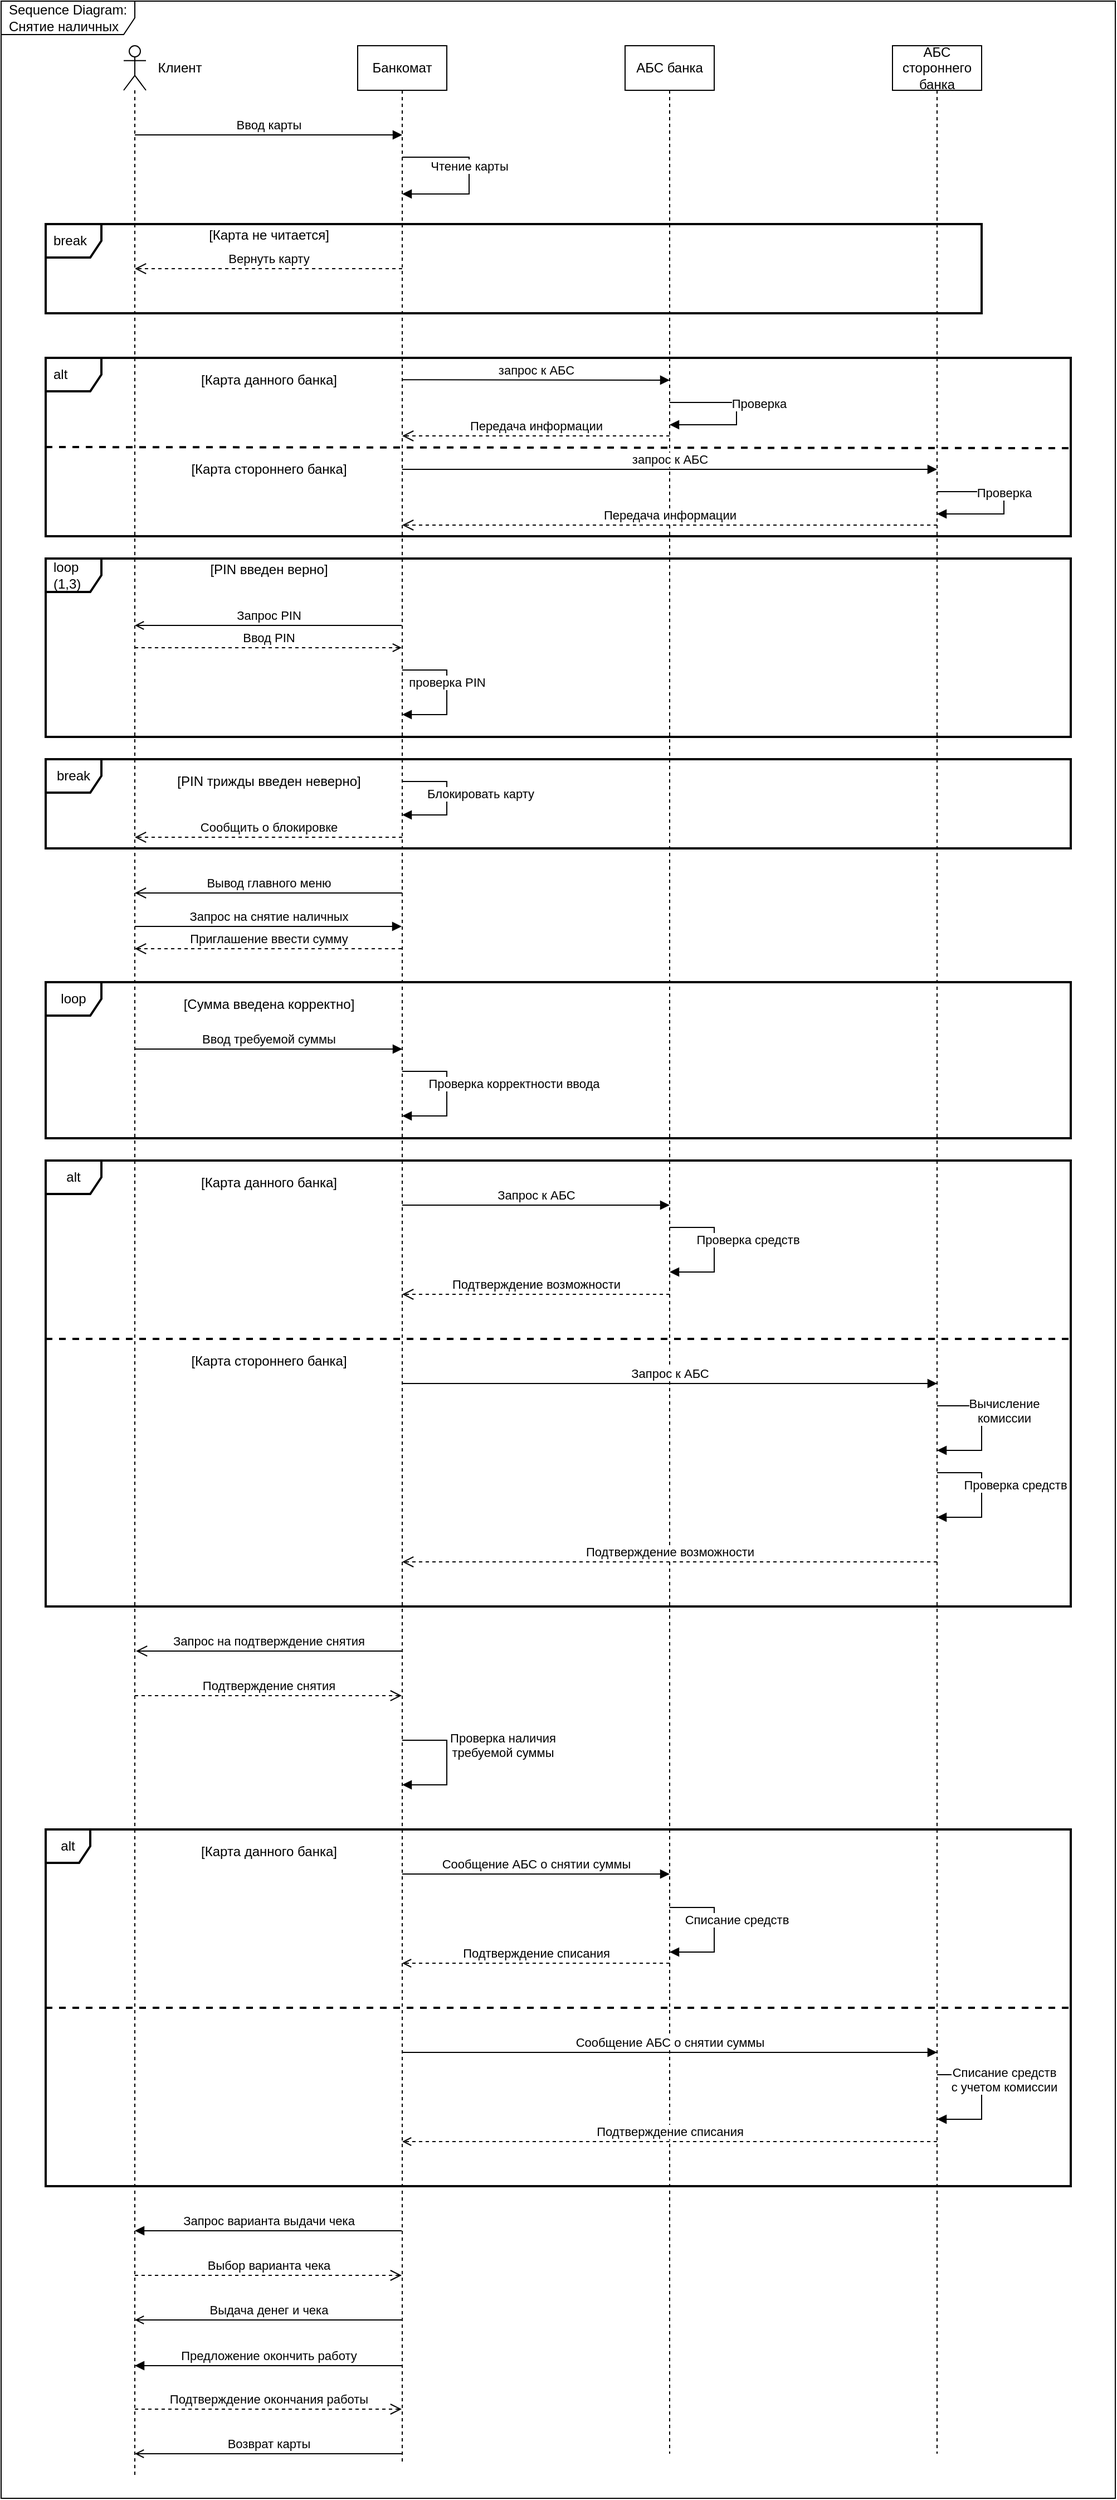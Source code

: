 <mxfile version="17.4.0" type="device"><diagram id="kgpKYQtTHZ0yAKxKKP6v" name="Page-1"><mxGraphModel dx="914" dy="413" grid="1" gridSize="10" guides="1" tooltips="1" connect="1" arrows="1" fold="1" page="1" pageScale="1" pageWidth="850" pageHeight="1100" math="0" shadow="0"><root><mxCell id="0"/><mxCell id="1" parent="0"/><mxCell id="nSq3wI_HbHErMt07oDkf-2" value="" style="shape=umlLifeline;participant=umlActor;perimeter=lifelinePerimeter;whiteSpace=wrap;html=1;container=1;collapsible=0;recursiveResize=0;verticalAlign=top;spacingTop=36;outlineConnect=0;" parent="1" vertex="1"><mxGeometry x="110" y="40" width="20" height="2180" as="geometry"/></mxCell><mxCell id="nSq3wI_HbHErMt07oDkf-4" value="АБС банка" style="shape=umlLifeline;perimeter=lifelinePerimeter;whiteSpace=wrap;html=1;container=1;collapsible=0;recursiveResize=0;outlineConnect=0;" parent="1" vertex="1"><mxGeometry x="560" y="40" width="80" height="2160" as="geometry"/></mxCell><mxCell id="nSq3wI_HbHErMt07oDkf-3" value="Банкомат" style="shape=umlLifeline;perimeter=lifelinePerimeter;whiteSpace=wrap;html=1;container=1;collapsible=0;recursiveResize=0;outlineConnect=0;" parent="1" vertex="1"><mxGeometry x="320" y="40" width="80" height="2170" as="geometry"/></mxCell><mxCell id="nSq3wI_HbHErMt07oDkf-5" value="АБС стороннего банка" style="shape=umlLifeline;perimeter=lifelinePerimeter;whiteSpace=wrap;html=1;container=1;collapsible=0;recursiveResize=0;outlineConnect=0;" parent="1" vertex="1"><mxGeometry x="800" y="40" width="80" height="2160" as="geometry"/></mxCell><mxCell id="nSq3wI_HbHErMt07oDkf-8" value="Ввод карты" style="html=1;verticalAlign=bottom;endArrow=block;rounded=0;" parent="1" source="nSq3wI_HbHErMt07oDkf-2" target="nSq3wI_HbHErMt07oDkf-3" edge="1"><mxGeometry width="80" relative="1" as="geometry"><mxPoint x="180" y="230" as="sourcePoint"/><mxPoint x="260" y="230" as="targetPoint"/><Array as="points"><mxPoint x="360" y="120"/></Array></mxGeometry></mxCell><mxCell id="nSq3wI_HbHErMt07oDkf-9" value="break" style="shape=umlFrame;whiteSpace=wrap;html=1;width=50;height=30;boundedLbl=1;verticalAlign=middle;align=left;spacingLeft=5;strokeWidth=2;" parent="1" vertex="1"><mxGeometry x="40" y="200" width="840" height="80" as="geometry"/></mxCell><mxCell id="nSq3wI_HbHErMt07oDkf-10" value="[Карта не читается]" style="text;html=1;resizable=0;autosize=1;align=center;verticalAlign=middle;points=[];fillColor=none;strokeColor=none;rounded=0;" parent="1" vertex="1"><mxGeometry x="180" y="200" width="120" height="20" as="geometry"/></mxCell><mxCell id="nSq3wI_HbHErMt07oDkf-15" value="Чтение карты" style="html=1;verticalAlign=bottom;endArrow=block;rounded=0;" parent="1" source="nSq3wI_HbHErMt07oDkf-3" target="nSq3wI_HbHErMt07oDkf-3" edge="1"><mxGeometry width="80" relative="1" as="geometry"><mxPoint x="270" y="200" as="sourcePoint"/><mxPoint x="350" y="200" as="targetPoint"/><Array as="points"><mxPoint x="420" y="140"/><mxPoint x="420" y="173"/></Array></mxGeometry></mxCell><mxCell id="nSq3wI_HbHErMt07oDkf-16" value="Вернуть карту" style="html=1;verticalAlign=bottom;endArrow=open;dashed=1;endSize=8;rounded=0;" parent="1" edge="1"><mxGeometry relative="1" as="geometry"><mxPoint x="360" y="240" as="sourcePoint"/><mxPoint x="120" y="240" as="targetPoint"/></mxGeometry></mxCell><mxCell id="nSq3wI_HbHErMt07oDkf-20" value="alt" style="shape=umlFrame;whiteSpace=wrap;html=1;width=50;height=30;boundedLbl=1;verticalAlign=middle;align=left;spacingLeft=5;strokeWidth=2;" parent="1" vertex="1"><mxGeometry x="40" y="320" width="920" height="160" as="geometry"/></mxCell><mxCell id="nSq3wI_HbHErMt07oDkf-22" value="" style="endArrow=none;dashed=1;html=1;rounded=0;strokeWidth=2;" parent="1" edge="1"><mxGeometry width="50" height="50" relative="1" as="geometry"><mxPoint x="40" y="400" as="sourcePoint"/><mxPoint x="960" y="401" as="targetPoint"/></mxGeometry></mxCell><mxCell id="nSq3wI_HbHErMt07oDkf-23" value="[Карта данного банка]" style="text;html=1;resizable=0;autosize=1;align=center;verticalAlign=middle;points=[];fillColor=none;strokeColor=none;rounded=0;" parent="1" vertex="1"><mxGeometry x="170" y="330" width="140" height="20" as="geometry"/></mxCell><mxCell id="nSq3wI_HbHErMt07oDkf-24" value="[Карта стороннего банка]" style="text;html=1;resizable=0;autosize=1;align=center;verticalAlign=middle;points=[];fillColor=none;strokeColor=none;rounded=0;" parent="1" vertex="1"><mxGeometry x="160" y="410" width="160" height="20" as="geometry"/></mxCell><mxCell id="nSq3wI_HbHErMt07oDkf-25" value="запрос к АБС" style="html=1;verticalAlign=bottom;endArrow=block;rounded=0;" parent="1" edge="1"><mxGeometry width="80" relative="1" as="geometry"><mxPoint x="360" y="339.58" as="sourcePoint"/><mxPoint x="600" y="340" as="targetPoint"/></mxGeometry></mxCell><mxCell id="nSq3wI_HbHErMt07oDkf-29" value="Проверка" style="html=1;verticalAlign=bottom;endArrow=block;rounded=0;" parent="1" edge="1"><mxGeometry y="20" width="80" relative="1" as="geometry"><mxPoint x="600" y="360" as="sourcePoint"/><mxPoint x="600" y="380" as="targetPoint"/><Array as="points"><mxPoint x="660" y="360"/><mxPoint x="660" y="380"/></Array><mxPoint as="offset"/></mxGeometry></mxCell><mxCell id="nSq3wI_HbHErMt07oDkf-30" value="Передача информации" style="html=1;verticalAlign=bottom;endArrow=open;dashed=1;endSize=8;rounded=0;" parent="1" edge="1"><mxGeometry relative="1" as="geometry"><mxPoint x="600" y="390" as="sourcePoint"/><mxPoint x="360" y="390" as="targetPoint"/></mxGeometry></mxCell><mxCell id="nSq3wI_HbHErMt07oDkf-32" value="запрос к АБС" style="html=1;verticalAlign=bottom;endArrow=block;rounded=0;" parent="1" edge="1"><mxGeometry width="80" relative="1" as="geometry"><mxPoint x="360" y="420" as="sourcePoint"/><mxPoint x="840" y="420" as="targetPoint"/></mxGeometry></mxCell><mxCell id="nSq3wI_HbHErMt07oDkf-34" value="Проверка " style="html=1;verticalAlign=bottom;endArrow=block;rounded=0;" parent="1" edge="1"><mxGeometry width="80" relative="1" as="geometry"><mxPoint x="840" y="440" as="sourcePoint"/><mxPoint x="840" y="460" as="targetPoint"/><Array as="points"><mxPoint x="900" y="440"/><mxPoint x="900" y="460"/></Array></mxGeometry></mxCell><mxCell id="nSq3wI_HbHErMt07oDkf-36" value="Передача информации" style="html=1;verticalAlign=bottom;endArrow=open;dashed=1;endSize=8;rounded=0;" parent="1" edge="1"><mxGeometry relative="1" as="geometry"><mxPoint x="840" y="470" as="sourcePoint"/><mxPoint x="360" y="470" as="targetPoint"/></mxGeometry></mxCell><mxCell id="nSq3wI_HbHErMt07oDkf-37" value="Запрос PIN" style="html=1;verticalAlign=bottom;endArrow=open;rounded=0;endFill=0;" parent="1" source="nSq3wI_HbHErMt07oDkf-3" target="nSq3wI_HbHErMt07oDkf-2" edge="1"><mxGeometry width="80" relative="1" as="geometry"><mxPoint x="290" y="510" as="sourcePoint"/><mxPoint x="370" y="510" as="targetPoint"/><Array as="points"><mxPoint x="250" y="560"/></Array></mxGeometry></mxCell><mxCell id="nSq3wI_HbHErMt07oDkf-39" value="проверка PIN" style="html=1;verticalAlign=bottom;endArrow=block;rounded=0;" parent="1" edge="1"><mxGeometry width="80" relative="1" as="geometry"><mxPoint x="360" y="600" as="sourcePoint"/><mxPoint x="360" y="640" as="targetPoint"/><Array as="points"><mxPoint x="400" y="600"/><mxPoint x="400" y="640"/></Array></mxGeometry></mxCell><mxCell id="nSq3wI_HbHErMt07oDkf-40" value="loop (1,3)" style="shape=umlFrame;whiteSpace=wrap;html=1;width=50;height=30;boundedLbl=1;verticalAlign=middle;align=left;spacingLeft=5;strokeWidth=2;" parent="1" vertex="1"><mxGeometry x="40" y="500" width="920" height="160" as="geometry"/></mxCell><mxCell id="nSq3wI_HbHErMt07oDkf-41" value="[PIN введен верно]" style="text;html=1;resizable=0;autosize=1;align=center;verticalAlign=middle;points=[];fillColor=none;strokeColor=none;rounded=0;" parent="1" vertex="1"><mxGeometry x="180" y="500" width="120" height="20" as="geometry"/></mxCell><mxCell id="nSq3wI_HbHErMt07oDkf-44" value="Ввод PIN" style="html=1;verticalAlign=bottom;endArrow=open;rounded=0;endFill=0;dashed=1;" parent="1" source="nSq3wI_HbHErMt07oDkf-2" target="nSq3wI_HbHErMt07oDkf-3" edge="1"><mxGeometry width="80" relative="1" as="geometry"><mxPoint x="320" y="620" as="sourcePoint"/><mxPoint x="400" y="620" as="targetPoint"/><Array as="points"><mxPoint x="240" y="580"/></Array></mxGeometry></mxCell><mxCell id="nSq3wI_HbHErMt07oDkf-45" value="break" style="shape=umlFrame;whiteSpace=wrap;html=1;width=50;height=30;strokeWidth=2;" parent="1" vertex="1"><mxGeometry x="40" y="680" width="920" height="80" as="geometry"/></mxCell><mxCell id="nSq3wI_HbHErMt07oDkf-46" value="[PIN трижды введен неверно]" style="text;html=1;resizable=0;autosize=1;align=center;verticalAlign=middle;points=[];fillColor=none;strokeColor=none;rounded=0;" parent="1" vertex="1"><mxGeometry x="150" y="690" width="180" height="20" as="geometry"/></mxCell><mxCell id="nSq3wI_HbHErMt07oDkf-47" value="Блокировать карту" style="html=1;verticalAlign=bottom;endArrow=block;rounded=0;" parent="1" edge="1"><mxGeometry x="0.091" y="30" width="80" relative="1" as="geometry"><mxPoint x="360" y="700" as="sourcePoint"/><mxPoint x="360" y="730" as="targetPoint"/><Array as="points"><mxPoint x="400" y="700"/><mxPoint x="400" y="730"/></Array><mxPoint as="offset"/></mxGeometry></mxCell><mxCell id="nSq3wI_HbHErMt07oDkf-48" value="Сообщить о блокировке" style="html=1;verticalAlign=bottom;endArrow=open;dashed=1;endSize=8;rounded=0;" parent="1" edge="1"><mxGeometry relative="1" as="geometry"><mxPoint x="360" y="750" as="sourcePoint"/><mxPoint x="120" y="750" as="targetPoint"/></mxGeometry></mxCell><mxCell id="nSq3wI_HbHErMt07oDkf-49" value="Вывод главного меню" style="html=1;verticalAlign=bottom;endArrow=open;endSize=8;rounded=0;" parent="1" target="nSq3wI_HbHErMt07oDkf-2" edge="1"><mxGeometry relative="1" as="geometry"><mxPoint x="360" y="800" as="sourcePoint"/><mxPoint x="220" y="790" as="targetPoint"/><Array as="points"><mxPoint x="240" y="800"/></Array></mxGeometry></mxCell><mxCell id="nSq3wI_HbHErMt07oDkf-50" value="Запрос на снятие наличных" style="html=1;verticalAlign=bottom;endArrow=block;rounded=0;" parent="1" source="nSq3wI_HbHErMt07oDkf-2" target="nSq3wI_HbHErMt07oDkf-3" edge="1"><mxGeometry width="80" relative="1" as="geometry"><mxPoint x="220" y="840" as="sourcePoint"/><mxPoint x="300" y="840" as="targetPoint"/><Array as="points"><mxPoint x="240" y="830"/><mxPoint x="350" y="830"/></Array></mxGeometry></mxCell><mxCell id="nSq3wI_HbHErMt07oDkf-52" value="loop" style="shape=umlFrame;whiteSpace=wrap;html=1;width=50;height=30;strokeWidth=2;" parent="1" vertex="1"><mxGeometry x="40" y="880" width="920" height="140" as="geometry"/></mxCell><mxCell id="nSq3wI_HbHErMt07oDkf-53" value="[Сумма введена корректно]" style="text;html=1;resizable=0;autosize=1;align=center;verticalAlign=middle;points=[];fillColor=none;strokeColor=none;rounded=0;" parent="1" vertex="1"><mxGeometry x="155" y="890" width="170" height="20" as="geometry"/></mxCell><mxCell id="nSq3wI_HbHErMt07oDkf-54" value="Ввод требуемой суммы" style="html=1;verticalAlign=bottom;endArrow=block;rounded=0;" parent="1" edge="1"><mxGeometry width="80" relative="1" as="geometry"><mxPoint x="120" y="940" as="sourcePoint"/><mxPoint x="360" y="940" as="targetPoint"/></mxGeometry></mxCell><mxCell id="nSq3wI_HbHErMt07oDkf-56" value="Проверка корректности ввода" style="html=1;verticalAlign=bottom;endArrow=block;rounded=0;" parent="1" edge="1"><mxGeometry y="60" width="80" relative="1" as="geometry"><mxPoint x="360" y="960" as="sourcePoint"/><mxPoint x="360" y="1000" as="targetPoint"/><Array as="points"><mxPoint x="400" y="960"/><mxPoint x="400" y="1000"/></Array><mxPoint as="offset"/></mxGeometry></mxCell><mxCell id="nSq3wI_HbHErMt07oDkf-57" value="alt" style="shape=umlFrame;whiteSpace=wrap;html=1;width=50;height=30;strokeWidth=2;" parent="1" vertex="1"><mxGeometry x="40" y="1040" width="920" height="400" as="geometry"/></mxCell><mxCell id="nSq3wI_HbHErMt07oDkf-58" value="[Карта данного банка]" style="text;html=1;resizable=0;autosize=1;align=center;verticalAlign=middle;points=[];fillColor=none;strokeColor=none;rounded=0;" parent="1" vertex="1"><mxGeometry x="170" y="1050" width="140" height="20" as="geometry"/></mxCell><mxCell id="nSq3wI_HbHErMt07oDkf-59" value="Запрос к АБС" style="html=1;verticalAlign=bottom;endArrow=block;rounded=0;" parent="1" edge="1"><mxGeometry width="80" relative="1" as="geometry"><mxPoint x="360" y="1080" as="sourcePoint"/><mxPoint x="600" y="1080" as="targetPoint"/></mxGeometry></mxCell><mxCell id="nSq3wI_HbHErMt07oDkf-60" value="Подтверждение возможности" style="html=1;verticalAlign=bottom;endArrow=open;dashed=1;endSize=8;rounded=0;" parent="1" edge="1"><mxGeometry relative="1" as="geometry"><mxPoint x="600" y="1160" as="sourcePoint"/><mxPoint x="360" y="1160" as="targetPoint"/></mxGeometry></mxCell><mxCell id="nSq3wI_HbHErMt07oDkf-61" value="Проверка средств" style="html=1;verticalAlign=bottom;startArrow=none;startFill=0;endArrow=block;startSize=8;rounded=0;" parent="1" edge="1"><mxGeometry y="30" width="60" relative="1" as="geometry"><mxPoint x="600" y="1100" as="sourcePoint"/><mxPoint x="600" y="1140" as="targetPoint"/><Array as="points"><mxPoint x="640" y="1100"/><mxPoint x="640" y="1140"/></Array><mxPoint as="offset"/></mxGeometry></mxCell><mxCell id="nSq3wI_HbHErMt07oDkf-63" value="" style="endArrow=none;dashed=1;html=1;rounded=0;strokeWidth=2;" parent="1" edge="1"><mxGeometry width="50" height="50" relative="1" as="geometry"><mxPoint x="40" y="1200" as="sourcePoint"/><mxPoint x="960" y="1200" as="targetPoint"/></mxGeometry></mxCell><mxCell id="nSq3wI_HbHErMt07oDkf-64" value="[Карта стороннего банка]" style="text;html=1;resizable=0;autosize=1;align=center;verticalAlign=middle;points=[];fillColor=none;strokeColor=none;rounded=0;" parent="1" vertex="1"><mxGeometry x="160" y="1210" width="160" height="20" as="geometry"/></mxCell><mxCell id="nSq3wI_HbHErMt07oDkf-65" value="Запрос к АБС" style="html=1;verticalAlign=bottom;endArrow=block;rounded=0;" parent="1" edge="1"><mxGeometry width="80" relative="1" as="geometry"><mxPoint x="360" y="1240" as="sourcePoint"/><mxPoint x="840" y="1240" as="targetPoint"/></mxGeometry></mxCell><mxCell id="nSq3wI_HbHErMt07oDkf-66" value="&lt;div&gt;Вычисление &lt;br&gt;&lt;/div&gt;&lt;div&gt;комиссии&lt;/div&gt;" style="html=1;verticalAlign=bottom;endArrow=block;rounded=0;" parent="1" edge="1"><mxGeometry y="20" width="80" relative="1" as="geometry"><mxPoint x="840" y="1260" as="sourcePoint"/><mxPoint x="840" y="1300" as="targetPoint"/><Array as="points"><mxPoint x="880" y="1260"/><mxPoint x="880" y="1300"/></Array><mxPoint as="offset"/></mxGeometry></mxCell><mxCell id="nSq3wI_HbHErMt07oDkf-67" value="Проверка средств" style="html=1;verticalAlign=bottom;endArrow=block;rounded=0;" parent="1" edge="1"><mxGeometry y="30" width="80" relative="1" as="geometry"><mxPoint x="840" y="1320" as="sourcePoint"/><mxPoint x="840" y="1360" as="targetPoint"/><Array as="points"><mxPoint x="880" y="1320"/><mxPoint x="880" y="1360"/></Array><mxPoint as="offset"/></mxGeometry></mxCell><mxCell id="nSq3wI_HbHErMt07oDkf-68" value="Подтверждение возможности" style="html=1;verticalAlign=bottom;endArrow=open;dashed=1;endSize=8;rounded=0;" parent="1" edge="1"><mxGeometry relative="1" as="geometry"><mxPoint x="840" y="1400" as="sourcePoint"/><mxPoint x="360" y="1400" as="targetPoint"/></mxGeometry></mxCell><mxCell id="nSq3wI_HbHErMt07oDkf-69" value="Запрос на подтверждение снятия" style="html=1;verticalAlign=bottom;endArrow=open;endSize=8;rounded=0;endFill=0;" parent="1" source="nSq3wI_HbHErMt07oDkf-3" edge="1"><mxGeometry relative="1" as="geometry"><mxPoint x="280" y="1480" as="sourcePoint"/><mxPoint x="121" y="1480" as="targetPoint"/></mxGeometry></mxCell><mxCell id="nSq3wI_HbHErMt07oDkf-70" value="Приглашение ввести сумму" style="html=1;verticalAlign=bottom;endArrow=open;dashed=1;endSize=8;rounded=0;" parent="1" source="nSq3wI_HbHErMt07oDkf-3" target="nSq3wI_HbHErMt07oDkf-2" edge="1"><mxGeometry relative="1" as="geometry"><mxPoint x="320" y="880" as="sourcePoint"/><mxPoint x="240" y="880" as="targetPoint"/><Array as="points"><mxPoint x="260" y="850"/></Array></mxGeometry></mxCell><mxCell id="nSq3wI_HbHErMt07oDkf-71" value="Подтверждение снятия" style="html=1;verticalAlign=bottom;endArrow=open;dashed=1;endSize=8;rounded=0;" parent="1" source="nSq3wI_HbHErMt07oDkf-2" target="nSq3wI_HbHErMt07oDkf-3" edge="1"><mxGeometry relative="1" as="geometry"><mxPoint x="310" y="1460" as="sourcePoint"/><mxPoint x="310" y="1550" as="targetPoint"/><Array as="points"><mxPoint x="220" y="1520"/></Array></mxGeometry></mxCell><mxCell id="nSq3wI_HbHErMt07oDkf-72" value="&lt;div&gt;Проверка наличия &lt;br&gt;&lt;/div&gt;&lt;div&gt;требуемой суммы&lt;/div&gt;" style="html=1;verticalAlign=bottom;endArrow=block;rounded=0;" parent="1" target="nSq3wI_HbHErMt07oDkf-3" edge="1"><mxGeometry x="-0.003" y="50" width="80" relative="1" as="geometry"><mxPoint x="360" y="1560" as="sourcePoint"/><mxPoint x="480" y="1510" as="targetPoint"/><Array as="points"><mxPoint x="400" y="1560"/><mxPoint x="400" y="1600"/></Array><mxPoint as="offset"/></mxGeometry></mxCell><mxCell id="nSq3wI_HbHErMt07oDkf-74" value="alt" style="shape=umlFrame;whiteSpace=wrap;html=1;width=40;height=30;strokeWidth=2;" parent="1" vertex="1"><mxGeometry x="40" y="1640" width="920" height="320" as="geometry"/></mxCell><mxCell id="nSq3wI_HbHErMt07oDkf-75" value="[Карта данного банка]" style="text;html=1;resizable=0;autosize=1;align=center;verticalAlign=middle;points=[];fillColor=none;strokeColor=none;rounded=0;" parent="1" vertex="1"><mxGeometry x="170" y="1650" width="140" height="20" as="geometry"/></mxCell><mxCell id="nSq3wI_HbHErMt07oDkf-76" value="Сообщение АБС о снятии суммы " style="html=1;verticalAlign=bottom;endArrow=block;rounded=0;" parent="1" edge="1"><mxGeometry width="80" relative="1" as="geometry"><mxPoint x="360" y="1680" as="sourcePoint"/><mxPoint x="600" y="1680" as="targetPoint"/></mxGeometry></mxCell><mxCell id="nSq3wI_HbHErMt07oDkf-77" value="&lt;div&gt;Списание средств&lt;/div&gt;&lt;div&gt;с учетом комиссии&lt;br&gt;&lt;/div&gt;" style="html=1;verticalAlign=bottom;endArrow=block;rounded=0;" parent="1" edge="1"><mxGeometry y="20" width="80" relative="1" as="geometry"><mxPoint x="840" y="1860" as="sourcePoint"/><mxPoint x="840" y="1900" as="targetPoint"/><Array as="points"><mxPoint x="880" y="1860"/><mxPoint x="880" y="1900"/></Array><mxPoint as="offset"/></mxGeometry></mxCell><mxCell id="nSq3wI_HbHErMt07oDkf-79" value="Подтверждение списания" style="html=1;verticalAlign=bottom;endArrow=open;rounded=0;dashed=1;endFill=0;" parent="1" edge="1"><mxGeometry width="80" relative="1" as="geometry"><mxPoint x="600" y="1760" as="sourcePoint"/><mxPoint x="360" y="1760" as="targetPoint"/></mxGeometry></mxCell><mxCell id="nSq3wI_HbHErMt07oDkf-81" value="" style="endArrow=none;dashed=1;html=1;rounded=0;strokeWidth=2;" parent="1" edge="1"><mxGeometry width="50" height="50" relative="1" as="geometry"><mxPoint x="40" y="1800" as="sourcePoint"/><mxPoint x="960" y="1800" as="targetPoint"/></mxGeometry></mxCell><mxCell id="nSq3wI_HbHErMt07oDkf-82" value="Сообщение АБС о снятии суммы " style="html=1;verticalAlign=bottom;endArrow=block;rounded=0;" parent="1" edge="1"><mxGeometry width="80" relative="1" as="geometry"><mxPoint x="360" y="1840" as="sourcePoint"/><mxPoint x="840" y="1840" as="targetPoint"/></mxGeometry></mxCell><mxCell id="nSq3wI_HbHErMt07oDkf-83" value="Списание средств" style="html=1;verticalAlign=bottom;endArrow=block;rounded=0;" parent="1" edge="1"><mxGeometry y="20" width="80" relative="1" as="geometry"><mxPoint x="600" y="1710" as="sourcePoint"/><mxPoint x="600" y="1750" as="targetPoint"/><Array as="points"><mxPoint x="640" y="1710"/><mxPoint x="640" y="1750"/></Array><mxPoint as="offset"/></mxGeometry></mxCell><mxCell id="nSq3wI_HbHErMt07oDkf-84" value="Подтверждение списания" style="html=1;verticalAlign=bottom;endArrow=open;rounded=0;dashed=1;endFill=0;" parent="1" edge="1"><mxGeometry width="80" relative="1" as="geometry"><mxPoint x="840" y="1920" as="sourcePoint"/><mxPoint x="360" y="1920" as="targetPoint"/></mxGeometry></mxCell><mxCell id="nSq3wI_HbHErMt07oDkf-85" value="Запрос варианта выдачи чека" style="html=1;verticalAlign=bottom;endArrow=block;rounded=0;" parent="1" source="nSq3wI_HbHErMt07oDkf-3" edge="1"><mxGeometry width="80" relative="1" as="geometry"><mxPoint x="300" y="1970" as="sourcePoint"/><mxPoint x="120" y="2000" as="targetPoint"/></mxGeometry></mxCell><mxCell id="nSq3wI_HbHErMt07oDkf-86" value="Выбор варианта чека" style="html=1;verticalAlign=bottom;endArrow=open;dashed=1;endSize=8;rounded=0;" parent="1" target="nSq3wI_HbHErMt07oDkf-3" edge="1"><mxGeometry relative="1" as="geometry"><mxPoint x="120" y="2040" as="sourcePoint"/><mxPoint x="300" y="2090" as="targetPoint"/></mxGeometry></mxCell><mxCell id="nSq3wI_HbHErMt07oDkf-87" value="Выдача денег и чека" style="html=1;verticalAlign=bottom;endArrow=open;rounded=0;endFill=0;" parent="1" source="nSq3wI_HbHErMt07oDkf-3" edge="1"><mxGeometry width="80" relative="1" as="geometry"><mxPoint x="300" y="2120" as="sourcePoint"/><mxPoint x="120" y="2080" as="targetPoint"/></mxGeometry></mxCell><mxCell id="nSq3wI_HbHErMt07oDkf-88" value="Предложение окончить работу" style="html=1;verticalAlign=bottom;endArrow=block;rounded=0;" parent="1" target="nSq3wI_HbHErMt07oDkf-2" edge="1"><mxGeometry width="80" relative="1" as="geometry"><mxPoint x="360" y="2121" as="sourcePoint"/><mxPoint x="380" y="2120" as="targetPoint"/></mxGeometry></mxCell><mxCell id="nSq3wI_HbHErMt07oDkf-89" value="Подтверждение окончания работы" style="html=1;verticalAlign=bottom;endArrow=open;dashed=1;endSize=8;rounded=0;" parent="1" target="nSq3wI_HbHErMt07oDkf-3" edge="1"><mxGeometry relative="1" as="geometry"><mxPoint x="120" y="2160" as="sourcePoint"/><mxPoint x="300" y="2120" as="targetPoint"/></mxGeometry></mxCell><mxCell id="nSq3wI_HbHErMt07oDkf-90" value="Возврат карты" style="html=1;verticalAlign=bottom;endArrow=open;rounded=0;endFill=0;" parent="1" source="nSq3wI_HbHErMt07oDkf-3" edge="1"><mxGeometry width="80" relative="1" as="geometry"><mxPoint x="300" y="2220" as="sourcePoint"/><mxPoint x="120" y="2200" as="targetPoint"/></mxGeometry></mxCell><mxCell id="nSq3wI_HbHErMt07oDkf-91" value="Клиент" style="text;html=1;resizable=0;autosize=1;align=center;verticalAlign=middle;points=[];fillColor=none;strokeColor=none;rounded=0;" parent="1" vertex="1"><mxGeometry x="130" y="50" width="60" height="20" as="geometry"/></mxCell><mxCell id="HiqQ_9QyoxhLsZTV0H60-1" value="&lt;div&gt;Sequence Diagram:&lt;/div&gt;&lt;div&gt;Снятие наличных&lt;br&gt;&lt;/div&gt;" style="shape=umlFrame;whiteSpace=wrap;html=1;width=120;height=30;boundedLbl=1;verticalAlign=middle;align=left;spacingLeft=5;" vertex="1" parent="1"><mxGeometry width="1000" height="2240" as="geometry"/></mxCell></root></mxGraphModel></diagram></mxfile>